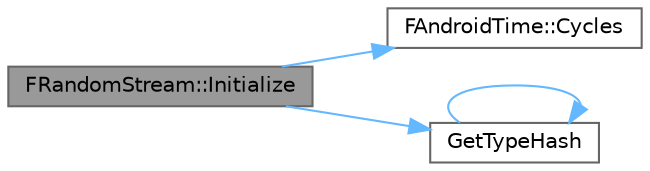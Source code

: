 digraph "FRandomStream::Initialize"
{
 // INTERACTIVE_SVG=YES
 // LATEX_PDF_SIZE
  bgcolor="transparent";
  edge [fontname=Helvetica,fontsize=10,labelfontname=Helvetica,labelfontsize=10];
  node [fontname=Helvetica,fontsize=10,shape=box,height=0.2,width=0.4];
  rankdir="LR";
  Node1 [id="Node000001",label="FRandomStream::Initialize",height=0.2,width=0.4,color="gray40", fillcolor="grey60", style="filled", fontcolor="black",tooltip="Initializes this random stream using the specified name."];
  Node1 -> Node2 [id="edge1_Node000001_Node000002",color="steelblue1",style="solid",tooltip=" "];
  Node2 [id="Node000002",label="FAndroidTime::Cycles",height=0.2,width=0.4,color="grey40", fillcolor="white", style="filled",URL="$d1/d27/structFAndroidTime.html#a62fed0350e05c8451b1f7f92cda4721b",tooltip=" "];
  Node1 -> Node3 [id="edge2_Node000001_Node000003",color="steelblue1",style="solid",tooltip=" "];
  Node3 [id="Node000003",label="GetTypeHash",height=0.2,width=0.4,color="grey40", fillcolor="white", style="filled",URL="$da/d67/GameplayCue__Types_8h.html#a42de5c90665889198120ab799daf7abe",tooltip=" "];
  Node3 -> Node3 [id="edge3_Node000003_Node000003",color="steelblue1",style="solid",tooltip=" "];
}
